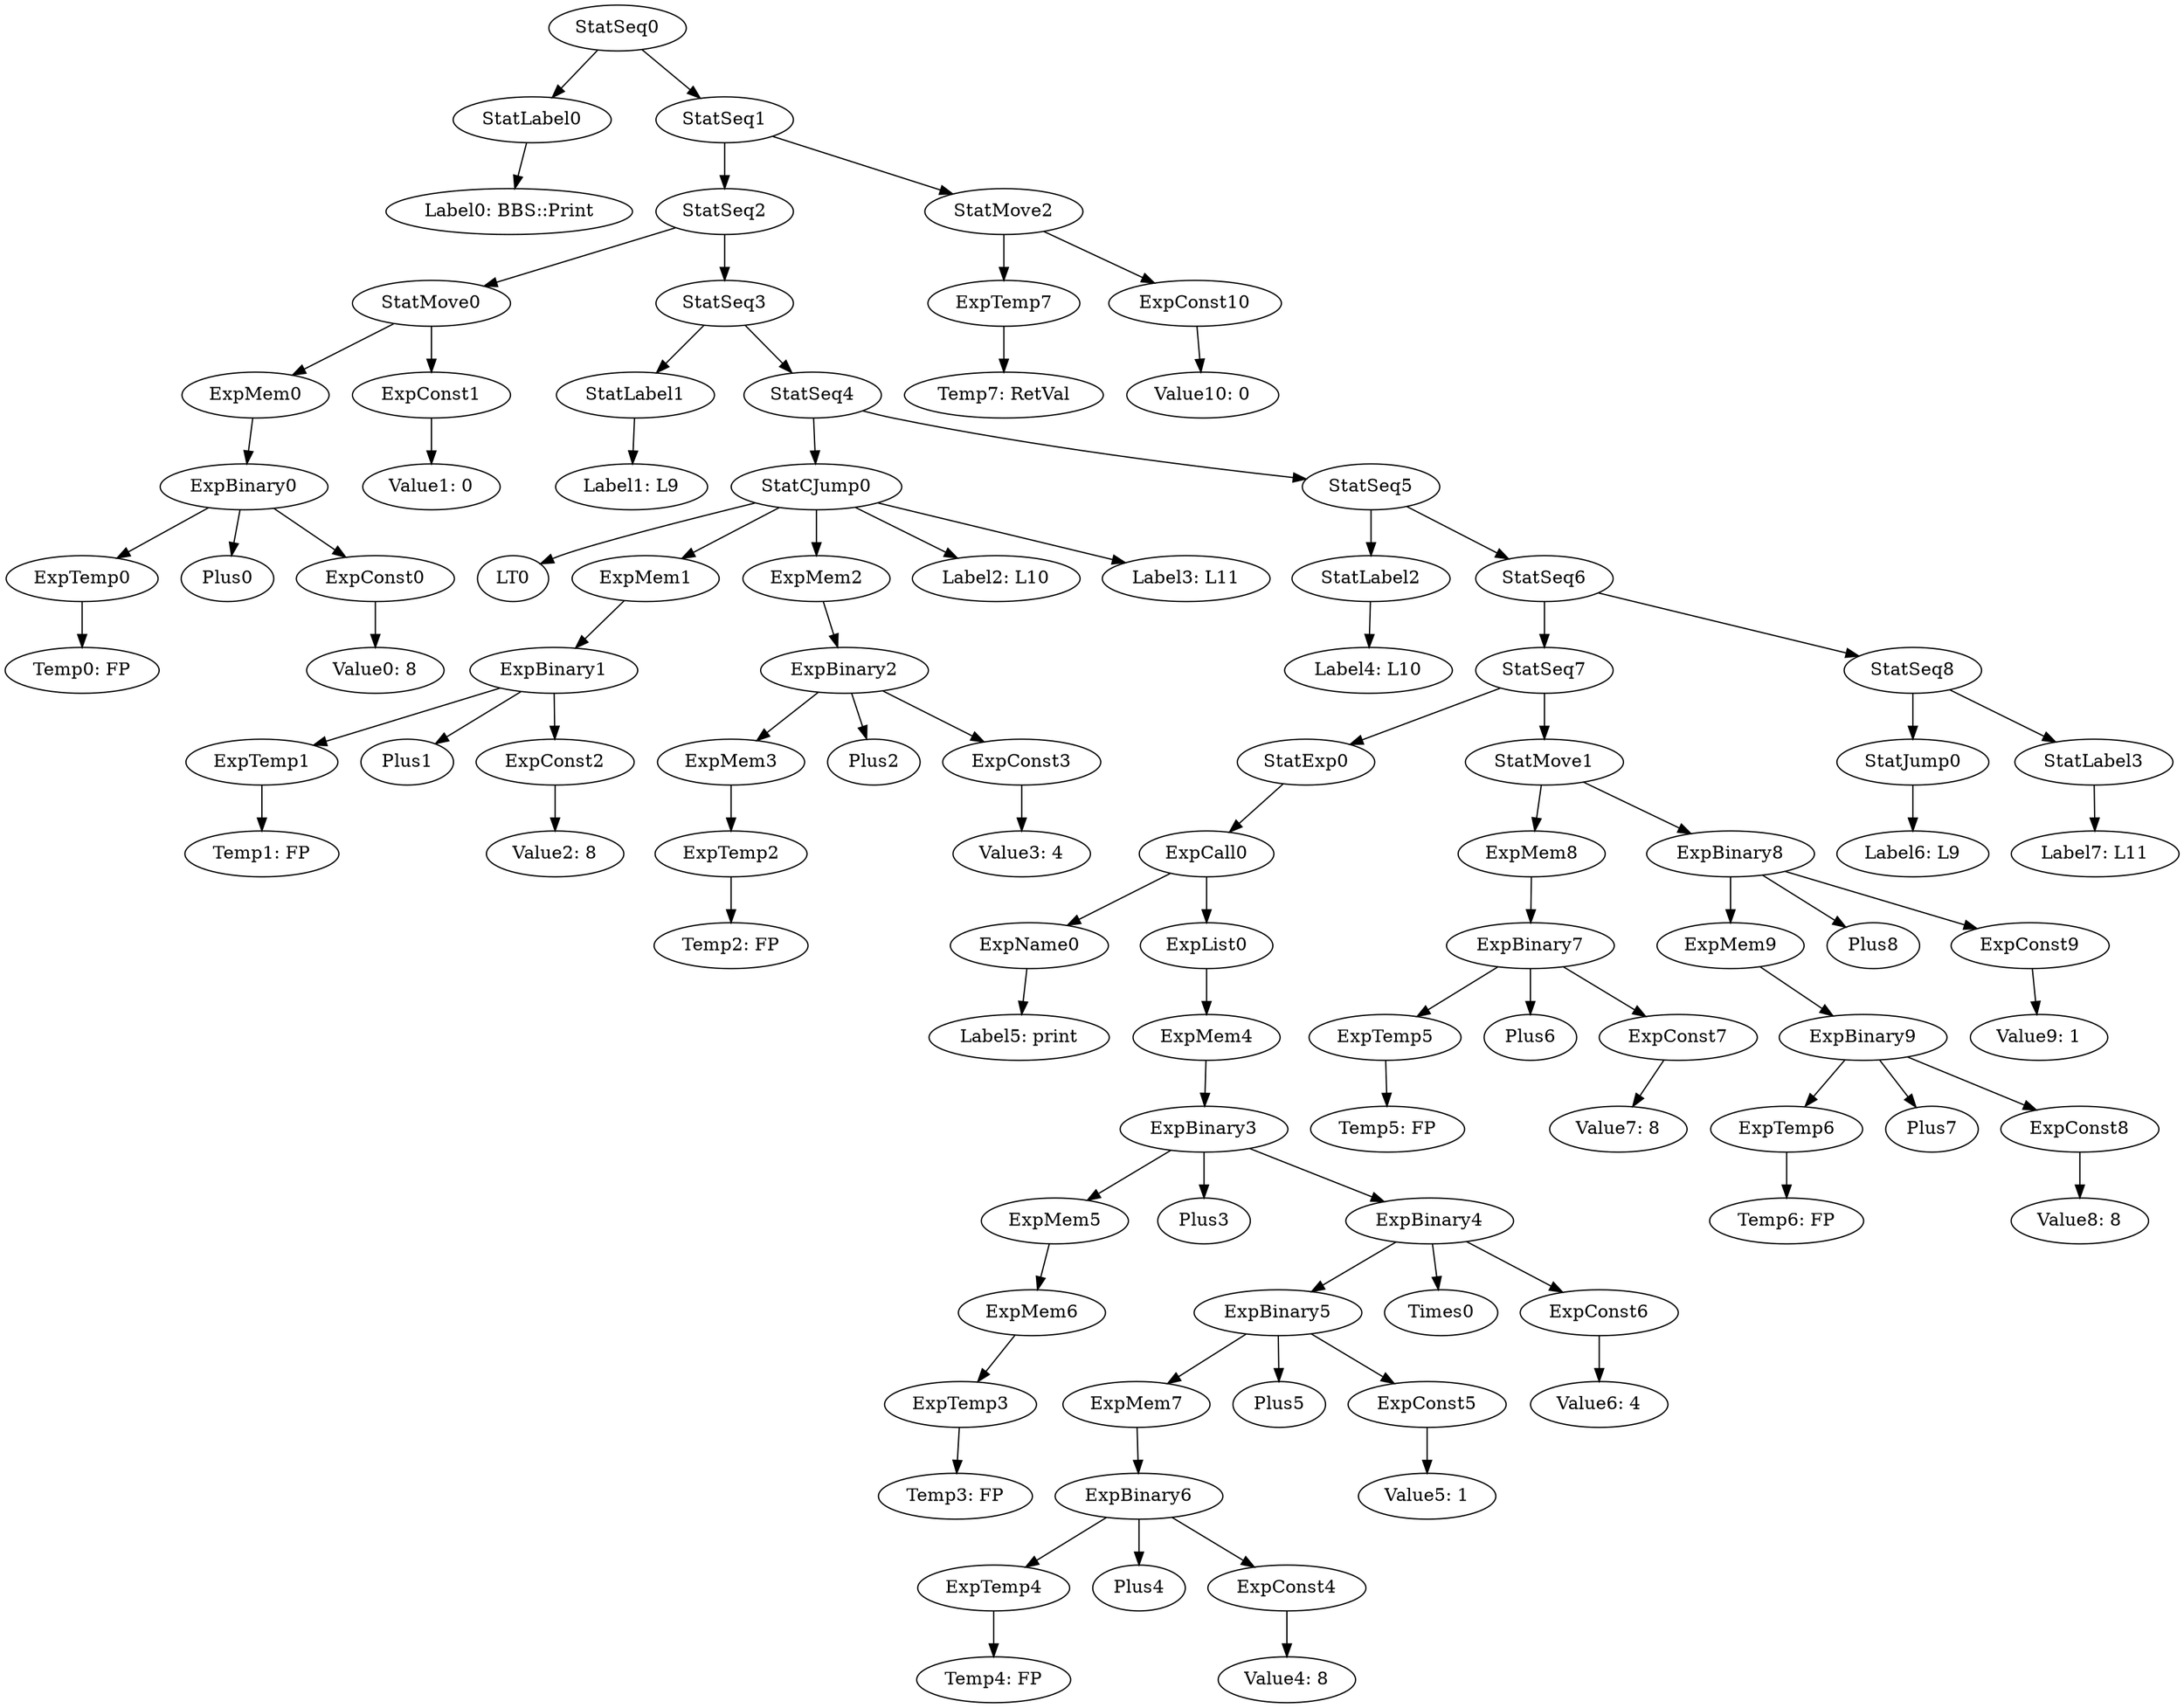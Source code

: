 digraph {
	ordering = out;
	ExpConst10 -> "Value10: 0";
	StatMove2 -> ExpTemp7;
	StatMove2 -> ExpConst10;
	StatJump0 -> "Label6: L9";
	StatSeq6 -> StatSeq7;
	StatSeq6 -> StatSeq8;
	ExpBinary8 -> ExpMem9;
	ExpBinary8 -> Plus8;
	ExpBinary8 -> ExpConst9;
	ExpBinary9 -> ExpTemp6;
	ExpBinary9 -> Plus7;
	ExpBinary9 -> ExpConst8;
	ExpTemp6 -> "Temp6: FP";
	StatMove1 -> ExpMem8;
	StatMove1 -> ExpBinary8;
	StatSeq1 -> StatSeq2;
	StatSeq1 -> StatMove2;
	ExpMem8 -> ExpBinary7;
	ExpTemp2 -> "Temp2: FP";
	ExpConst3 -> "Value3: 4";
	ExpConst7 -> "Value7: 8";
	ExpTemp1 -> "Temp1: FP";
	ExpTemp5 -> "Temp5: FP";
	ExpBinary7 -> ExpTemp5;
	ExpBinary7 -> Plus6;
	ExpBinary7 -> ExpConst7;
	StatSeq5 -> StatLabel2;
	StatSeq5 -> StatSeq6;
	ExpBinary0 -> ExpTemp0;
	ExpBinary0 -> Plus0;
	ExpBinary0 -> ExpConst0;
	ExpMem4 -> ExpBinary3;
	StatSeq4 -> StatCJump0;
	StatSeq4 -> StatSeq5;
	ExpMem2 -> ExpBinary2;
	StatLabel1 -> "Label1: L9";
	ExpCall0 -> ExpName0;
	ExpCall0 -> ExpList0;
	StatMove0 -> ExpMem0;
	StatMove0 -> ExpConst1;
	ExpTemp7 -> "Temp7: RetVal";
	ExpTemp0 -> "Temp0: FP";
	StatSeq3 -> StatLabel1;
	StatSeq3 -> StatSeq4;
	ExpMem7 -> ExpBinary6;
	ExpBinary2 -> ExpMem3;
	ExpBinary2 -> Plus2;
	ExpBinary2 -> ExpConst3;
	ExpMem5 -> ExpMem6;
	StatLabel0 -> "Label0: BBS::Print";
	StatSeq7 -> StatExp0;
	StatSeq7 -> StatMove1;
	StatLabel2 -> "Label4: L10";
	ExpMem3 -> ExpTemp2;
	ExpBinary1 -> ExpTemp1;
	ExpBinary1 -> Plus1;
	ExpBinary1 -> ExpConst2;
	ExpMem0 -> ExpBinary0;
	ExpBinary6 -> ExpTemp4;
	ExpBinary6 -> Plus4;
	ExpBinary6 -> ExpConst4;
	StatSeq2 -> StatMove0;
	StatSeq2 -> StatSeq3;
	ExpMem9 -> ExpBinary9;
	ExpMem1 -> ExpBinary1;
	ExpConst6 -> "Value6: 4";
	ExpConst1 -> "Value1: 0";
	ExpName0 -> "Label5: print";
	StatSeq8 -> StatJump0;
	StatSeq8 -> StatLabel3;
	ExpTemp3 -> "Temp3: FP";
	ExpMem6 -> ExpTemp3;
	ExpConst2 -> "Value2: 8";
	ExpBinary3 -> ExpMem5;
	ExpBinary3 -> Plus3;
	ExpBinary3 -> ExpBinary4;
	ExpConst5 -> "Value5: 1";
	ExpTemp4 -> "Temp4: FP";
	StatLabel3 -> "Label7: L11";
	ExpConst8 -> "Value8: 8";
	ExpConst4 -> "Value4: 8";
	StatSeq0 -> StatLabel0;
	StatSeq0 -> StatSeq1;
	StatExp0 -> ExpCall0;
	ExpConst9 -> "Value9: 1";
	ExpBinary5 -> ExpMem7;
	ExpBinary5 -> Plus5;
	ExpBinary5 -> ExpConst5;
	ExpConst0 -> "Value0: 8";
	ExpBinary4 -> ExpBinary5;
	ExpBinary4 -> Times0;
	ExpBinary4 -> ExpConst6;
	StatCJump0 -> LT0;
	StatCJump0 -> ExpMem1;
	StatCJump0 -> ExpMem2;
	StatCJump0 -> "Label2: L10";
	StatCJump0 -> "Label3: L11";
	ExpList0 -> ExpMem4;
}

